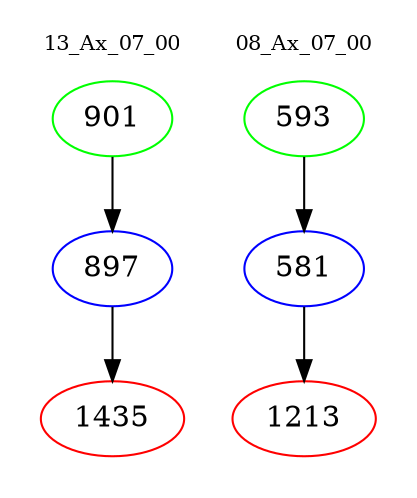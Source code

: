 digraph{
subgraph cluster_0 {
color = white
label = "13_Ax_07_00";
fontsize=10;
T0_901 [label="901", color="green"]
T0_901 -> T0_897 [color="black"]
T0_897 [label="897", color="blue"]
T0_897 -> T0_1435 [color="black"]
T0_1435 [label="1435", color="red"]
}
subgraph cluster_1 {
color = white
label = "08_Ax_07_00";
fontsize=10;
T1_593 [label="593", color="green"]
T1_593 -> T1_581 [color="black"]
T1_581 [label="581", color="blue"]
T1_581 -> T1_1213 [color="black"]
T1_1213 [label="1213", color="red"]
}
}
